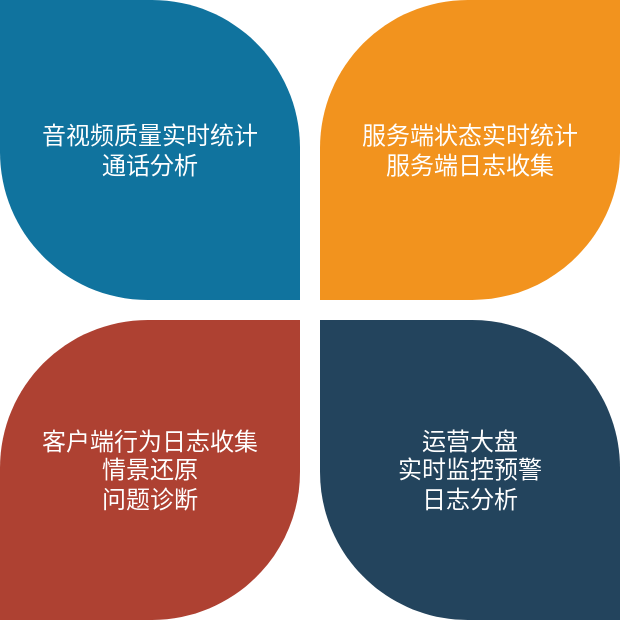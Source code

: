 <mxfile version="20.6.2" type="github">
  <diagram name="Page-1" id="3e8102d1-ef87-2e61-34e1-82d9a586fe2e">
    <mxGraphModel dx="1426" dy="801" grid="1" gridSize="10" guides="1" tooltips="1" connect="1" arrows="1" fold="1" page="1" pageScale="1" pageWidth="1100" pageHeight="850" background="none" math="0" shadow="0">
      <root>
        <mxCell id="0" />
        <mxCell id="1" parent="0" />
        <mxCell id="WJW1R0OA9qgobY2XWtLN-1" value="音视频质量实时统计&lt;br&gt;通话分析" style="shape=mxgraph.basic.diag_round_rect;dx=37;flipH=1;html=1;fillColor=#10739E;strokeColor=none;shadow=0;fontSize=12;fontColor=#FFFFFF;align=center;fontStyle=0;whiteSpace=wrap;strokeWidth=8;" vertex="1" parent="1">
          <mxGeometry x="410" y="60" width="150" height="150" as="geometry" />
        </mxCell>
        <mxCell id="WJW1R0OA9qgobY2XWtLN-2" value="服务端状态实时统计&lt;br&gt;服务端日志收集" style="shape=mxgraph.basic.diag_round_rect;dx=37;html=1;fillColor=#F2931E;strokeColor=none;shadow=0;fontSize=12;fontColor=#FFFFFF;align=center;fontStyle=0;whiteSpace=wrap;strokeWidth=8;" vertex="1" parent="1">
          <mxGeometry x="570" y="60" width="150" height="150" as="geometry" />
        </mxCell>
        <mxCell id="WJW1R0OA9qgobY2XWtLN-3" value="客户端行为日志收集&lt;br&gt;情景还原&lt;br&gt;问题诊断" style="shape=mxgraph.basic.diag_round_rect;dx=37;flipH=1;flipV=1;html=1;fillColor=#AE4132;strokeColor=none;shadow=0;fontSize=12;fontColor=#FFFFFF;align=center;fontStyle=0;whiteSpace=wrap;strokeWidth=8;" vertex="1" parent="1">
          <mxGeometry x="410" y="220" width="150" height="150" as="geometry" />
        </mxCell>
        <mxCell id="WJW1R0OA9qgobY2XWtLN-4" value="运营大盘&lt;br&gt;实时监控预警&lt;br&gt;日志分析" style="shape=mxgraph.basic.diag_round_rect;dx=37;flipV=1;html=1;fillColor=#23445D;strokeColor=none;shadow=0;fontSize=12;fontColor=#FFFFFF;align=center;fontStyle=0;whiteSpace=wrap;strokeWidth=8;" vertex="1" parent="1">
          <mxGeometry x="570" y="220" width="150" height="150" as="geometry" />
        </mxCell>
      </root>
    </mxGraphModel>
  </diagram>
</mxfile>
